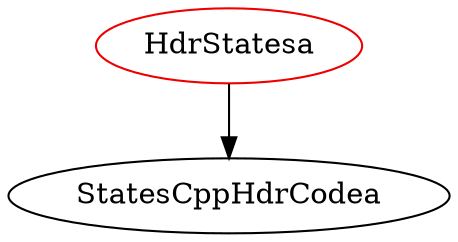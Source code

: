 digraph hdrstatesa{
HdrStatesa -> StatesCppHdrCodea;
HdrStatesa	[shape=oval, color=red2, label="HdrStatesa"];
}
